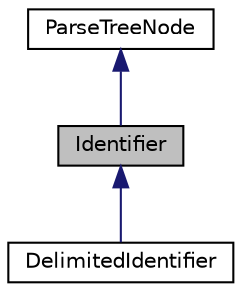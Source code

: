digraph "Identifier"
{
  edge [fontname="Helvetica",fontsize="10",labelfontname="Helvetica",labelfontsize="10"];
  node [fontname="Helvetica",fontsize="10",shape=record];
  Node0 [label="Identifier",height=0.2,width=0.4,color="black", fillcolor="grey75", style="filled", fontcolor="black"];
  Node1 -> Node0 [dir="back",color="midnightblue",fontsize="10",style="solid",fontname="Helvetica"];
  Node1 [label="ParseTreeNode",height=0.2,width=0.4,color="black", fillcolor="white", style="filled",URL="$classParseTreeNode.html"];
  Node0 -> Node2 [dir="back",color="midnightblue",fontsize="10",style="solid",fontname="Helvetica"];
  Node2 [label="DelimitedIdentifier",height=0.2,width=0.4,color="black", fillcolor="white", style="filled",URL="$classDelimitedIdentifier.html"];
}
